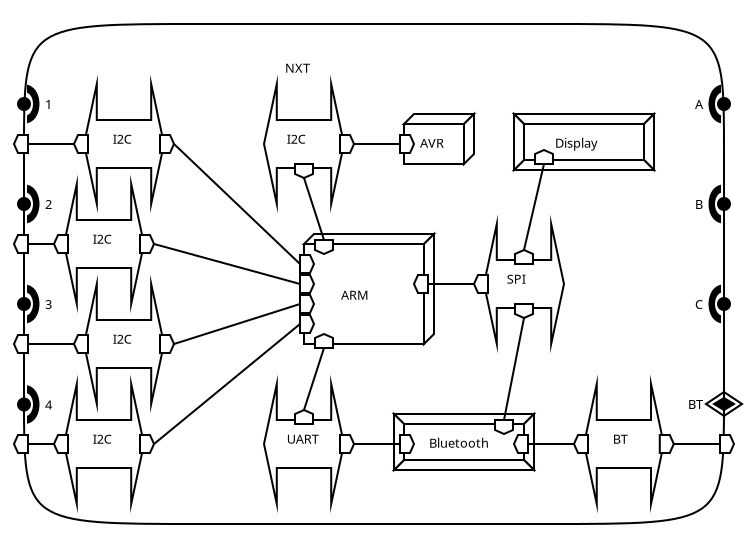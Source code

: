 <?xml version="1.0" encoding="UTF-8"?>
<dia:diagram xmlns:dia="http://www.lysator.liu.se/~alla/dia/">
  <dia:layer name="Arrière-plan" visible="true" active="true">
    <dia:object type="AADL - System" version="0" id="O0">
      <dia:attribute name="obj_pos">
        <dia:point val="0,0"/>
      </dia:attribute>
      <dia:attribute name="obj_bb">
        <dia:rectangle val="-1.15,-1.15;36.15,26.15"/>
      </dia:attribute>
      <dia:attribute name="meta">
        <dia:composite type="dict"/>
      </dia:attribute>
      <dia:attribute name="elem_corner">
        <dia:point val="0,0"/>
      </dia:attribute>
      <dia:attribute name="elem_width">
        <dia:real val="35"/>
      </dia:attribute>
      <dia:attribute name="elem_height">
        <dia:real val="25"/>
      </dia:attribute>
      <dia:attribute name="obj_pos">
        <dia:point val="0,0"/>
      </dia:attribute>
      <dia:attribute name="obj_bb">
        <dia:rectangle val="-1.15,-1.15;36.15,26.15"/>
      </dia:attribute>
      <dia:attribute name="meta">
        <dia:composite type="dict"/>
      </dia:attribute>
      <dia:attribute name="elem_corner">
        <dia:point val="0,0"/>
      </dia:attribute>
      <dia:attribute name="elem_width">
        <dia:real val="35"/>
      </dia:attribute>
      <dia:attribute name="elem_height">
        <dia:real val="25"/>
      </dia:attribute>
      <dia:attribute name="declaration">
        <dia:string>##</dia:string>
      </dia:attribute>
      <dia:attribute name="line_colour">
        <dia:color val="#000000"/>
      </dia:attribute>
      <dia:attribute name="fill_colour">
        <dia:color val="#ffffff"/>
      </dia:attribute>
      <dia:attribute name="name">
        <dia:composite type="text">
          <dia:attribute name="string">
            <dia:string>#                                                                        NXT#</dia:string>
          </dia:attribute>
          <dia:attribute name="font">
            <dia:font family="sans" style="0" name="Helvetica"/>
          </dia:attribute>
          <dia:attribute name="height">
            <dia:real val="0.8"/>
          </dia:attribute>
          <dia:attribute name="pos">
            <dia:point val="2.25,2.345"/>
          </dia:attribute>
          <dia:attribute name="color">
            <dia:color val="#000000"/>
          </dia:attribute>
          <dia:attribute name="alignment">
            <dia:enum val="0"/>
          </dia:attribute>
        </dia:composite>
      </dia:attribute>
      <dia:attribute name="aadlbox_ports">
        <dia:composite type="aadlport">
          <dia:attribute name="point">
            <dia:point val="0,6"/>
          </dia:attribute>
          <dia:attribute name="port_type">
            <dia:enum val="9"/>
          </dia:attribute>
          <dia:attribute name="port_declaration">
            <dia:string>##</dia:string>
          </dia:attribute>
        </dia:composite>
        <dia:composite type="aadlport">
          <dia:attribute name="point">
            <dia:point val="0,11"/>
          </dia:attribute>
          <dia:attribute name="port_type">
            <dia:enum val="9"/>
          </dia:attribute>
          <dia:attribute name="port_declaration">
            <dia:string>##</dia:string>
          </dia:attribute>
        </dia:composite>
        <dia:composite type="aadlport">
          <dia:attribute name="point">
            <dia:point val="0,21"/>
          </dia:attribute>
          <dia:attribute name="port_type">
            <dia:enum val="9"/>
          </dia:attribute>
          <dia:attribute name="port_declaration">
            <dia:string>##</dia:string>
          </dia:attribute>
        </dia:composite>
        <dia:composite type="aadlport">
          <dia:attribute name="point">
            <dia:point val="0,4"/>
          </dia:attribute>
          <dia:attribute name="port_type">
            <dia:enum val="20"/>
          </dia:attribute>
          <dia:attribute name="port_declaration">
            <dia:string>##</dia:string>
          </dia:attribute>
        </dia:composite>
        <dia:composite type="aadlport">
          <dia:attribute name="point">
            <dia:point val="0,16"/>
          </dia:attribute>
          <dia:attribute name="port_type">
            <dia:enum val="9"/>
          </dia:attribute>
          <dia:attribute name="port_declaration">
            <dia:string>##</dia:string>
          </dia:attribute>
        </dia:composite>
        <dia:composite type="aadlport">
          <dia:attribute name="point">
            <dia:point val="0,9"/>
          </dia:attribute>
          <dia:attribute name="port_type">
            <dia:enum val="20"/>
          </dia:attribute>
          <dia:attribute name="port_declaration">
            <dia:string>##</dia:string>
          </dia:attribute>
        </dia:composite>
        <dia:composite type="aadlport">
          <dia:attribute name="point">
            <dia:point val="0,14"/>
          </dia:attribute>
          <dia:attribute name="port_type">
            <dia:enum val="20"/>
          </dia:attribute>
          <dia:attribute name="port_declaration">
            <dia:string>##</dia:string>
          </dia:attribute>
        </dia:composite>
        <dia:composite type="aadlport">
          <dia:attribute name="point">
            <dia:point val="0,19.025"/>
          </dia:attribute>
          <dia:attribute name="port_type">
            <dia:enum val="20"/>
          </dia:attribute>
          <dia:attribute name="port_declaration">
            <dia:string>##</dia:string>
          </dia:attribute>
        </dia:composite>
        <dia:composite type="aadlport">
          <dia:attribute name="point">
            <dia:point val="35,4"/>
          </dia:attribute>
          <dia:attribute name="port_type">
            <dia:enum val="20"/>
          </dia:attribute>
          <dia:attribute name="port_declaration">
            <dia:string>##</dia:string>
          </dia:attribute>
        </dia:composite>
        <dia:composite type="aadlport">
          <dia:attribute name="point">
            <dia:point val="35,9"/>
          </dia:attribute>
          <dia:attribute name="port_type">
            <dia:enum val="20"/>
          </dia:attribute>
          <dia:attribute name="port_declaration">
            <dia:string>##</dia:string>
          </dia:attribute>
        </dia:composite>
        <dia:composite type="aadlport">
          <dia:attribute name="point">
            <dia:point val="35,14"/>
          </dia:attribute>
          <dia:attribute name="port_type">
            <dia:enum val="20"/>
          </dia:attribute>
          <dia:attribute name="port_declaration">
            <dia:string>##</dia:string>
          </dia:attribute>
        </dia:composite>
        <dia:composite type="aadlport">
          <dia:attribute name="point">
            <dia:point val="35,19"/>
          </dia:attribute>
          <dia:attribute name="port_type">
            <dia:enum val="19"/>
          </dia:attribute>
          <dia:attribute name="port_declaration">
            <dia:string>##</dia:string>
          </dia:attribute>
        </dia:composite>
        <dia:composite type="aadlport">
          <dia:attribute name="point">
            <dia:point val="35,21"/>
          </dia:attribute>
          <dia:attribute name="port_type">
            <dia:enum val="9"/>
          </dia:attribute>
          <dia:attribute name="port_declaration">
            <dia:string>##</dia:string>
          </dia:attribute>
        </dia:composite>
      </dia:attribute>
      <dia:attribute name="aadlbox_connections"/>
    </dia:object>
    <dia:object type="AADL - Device" version="0" id="O1">
      <dia:attribute name="obj_pos">
        <dia:point val="25,5"/>
      </dia:attribute>
      <dia:attribute name="obj_bb">
        <dia:rectangle val="23.85,3.85;32.15,7.95"/>
      </dia:attribute>
      <dia:attribute name="meta">
        <dia:composite type="dict"/>
      </dia:attribute>
      <dia:attribute name="elem_corner">
        <dia:point val="25,5"/>
      </dia:attribute>
      <dia:attribute name="elem_width">
        <dia:real val="6"/>
      </dia:attribute>
      <dia:attribute name="elem_height">
        <dia:real val="1.8"/>
      </dia:attribute>
      <dia:attribute name="obj_pos">
        <dia:point val="25,5"/>
      </dia:attribute>
      <dia:attribute name="obj_bb">
        <dia:rectangle val="23.85,3.85;32.15,7.95"/>
      </dia:attribute>
      <dia:attribute name="meta">
        <dia:composite type="dict"/>
      </dia:attribute>
      <dia:attribute name="elem_corner">
        <dia:point val="25,5"/>
      </dia:attribute>
      <dia:attribute name="elem_width">
        <dia:real val="6"/>
      </dia:attribute>
      <dia:attribute name="elem_height">
        <dia:real val="1.8"/>
      </dia:attribute>
      <dia:attribute name="declaration">
        <dia:string>##</dia:string>
      </dia:attribute>
      <dia:attribute name="line_colour">
        <dia:color val="#000000"/>
      </dia:attribute>
      <dia:attribute name="fill_colour">
        <dia:color val="#ffffff"/>
      </dia:attribute>
      <dia:attribute name="name">
        <dia:composite type="text">
          <dia:attribute name="string">
            <dia:string>#       Display#</dia:string>
          </dia:attribute>
          <dia:attribute name="font">
            <dia:font family="sans" style="0" name="Helvetica"/>
          </dia:attribute>
          <dia:attribute name="height">
            <dia:real val="0.8"/>
          </dia:attribute>
          <dia:attribute name="pos">
            <dia:point val="25.5,6.095"/>
          </dia:attribute>
          <dia:attribute name="color">
            <dia:color val="#000000"/>
          </dia:attribute>
          <dia:attribute name="alignment">
            <dia:enum val="0"/>
          </dia:attribute>
        </dia:composite>
      </dia:attribute>
      <dia:attribute name="aadlbox_ports">
        <dia:composite type="aadlport">
          <dia:attribute name="point">
            <dia:point val="26,6.8"/>
          </dia:attribute>
          <dia:attribute name="port_type">
            <dia:enum val="10"/>
          </dia:attribute>
          <dia:attribute name="port_declaration">
            <dia:string>##</dia:string>
          </dia:attribute>
        </dia:composite>
      </dia:attribute>
      <dia:attribute name="aadlbox_connections"/>
    </dia:object>
    <dia:object type="AADL - Device" version="0" id="O2">
      <dia:attribute name="obj_pos">
        <dia:point val="19,20"/>
      </dia:attribute>
      <dia:attribute name="obj_bb">
        <dia:rectangle val="17.85,18.85;26.15,22.95"/>
      </dia:attribute>
      <dia:attribute name="meta">
        <dia:composite type="dict"/>
      </dia:attribute>
      <dia:attribute name="elem_corner">
        <dia:point val="19,20"/>
      </dia:attribute>
      <dia:attribute name="elem_width">
        <dia:real val="6"/>
      </dia:attribute>
      <dia:attribute name="elem_height">
        <dia:real val="1.8"/>
      </dia:attribute>
      <dia:attribute name="obj_pos">
        <dia:point val="19,20"/>
      </dia:attribute>
      <dia:attribute name="obj_bb">
        <dia:rectangle val="17.85,18.85;26.15,22.95"/>
      </dia:attribute>
      <dia:attribute name="meta">
        <dia:composite type="dict"/>
      </dia:attribute>
      <dia:attribute name="elem_corner">
        <dia:point val="19,20"/>
      </dia:attribute>
      <dia:attribute name="elem_width">
        <dia:real val="6"/>
      </dia:attribute>
      <dia:attribute name="elem_height">
        <dia:real val="1.8"/>
      </dia:attribute>
      <dia:attribute name="declaration">
        <dia:string>##</dia:string>
      </dia:attribute>
      <dia:attribute name="line_colour">
        <dia:color val="#000000"/>
      </dia:attribute>
      <dia:attribute name="fill_colour">
        <dia:color val="#ffffff"/>
      </dia:attribute>
      <dia:attribute name="name">
        <dia:composite type="text">
          <dia:attribute name="string">
            <dia:string>#     Bluetooth#</dia:string>
          </dia:attribute>
          <dia:attribute name="font">
            <dia:font family="sans" style="0" name="Helvetica"/>
          </dia:attribute>
          <dia:attribute name="height">
            <dia:real val="0.8"/>
          </dia:attribute>
          <dia:attribute name="pos">
            <dia:point val="19.5,21.095"/>
          </dia:attribute>
          <dia:attribute name="color">
            <dia:color val="#000000"/>
          </dia:attribute>
          <dia:attribute name="alignment">
            <dia:enum val="0"/>
          </dia:attribute>
        </dia:composite>
      </dia:attribute>
      <dia:attribute name="aadlbox_ports">
        <dia:composite type="aadlport">
          <dia:attribute name="point">
            <dia:point val="24,20"/>
          </dia:attribute>
          <dia:attribute name="port_type">
            <dia:enum val="10"/>
          </dia:attribute>
          <dia:attribute name="port_declaration">
            <dia:string>##</dia:string>
          </dia:attribute>
        </dia:composite>
        <dia:composite type="aadlport">
          <dia:attribute name="point">
            <dia:point val="19,21"/>
          </dia:attribute>
          <dia:attribute name="port_type">
            <dia:enum val="10"/>
          </dia:attribute>
          <dia:attribute name="port_declaration">
            <dia:string>##</dia:string>
          </dia:attribute>
        </dia:composite>
        <dia:composite type="aadlport">
          <dia:attribute name="point">
            <dia:point val="25,21"/>
          </dia:attribute>
          <dia:attribute name="port_type">
            <dia:enum val="10"/>
          </dia:attribute>
          <dia:attribute name="port_declaration">
            <dia:string>##</dia:string>
          </dia:attribute>
        </dia:composite>
      </dia:attribute>
      <dia:attribute name="aadlbox_connections"/>
    </dia:object>
    <dia:object type="AADL - Bus" version="0" id="O3">
      <dia:attribute name="obj_pos">
        <dia:point val="23,10"/>
      </dia:attribute>
      <dia:attribute name="obj_bb">
        <dia:rectangle val="21.85,8.85;28.15,17.15"/>
      </dia:attribute>
      <dia:attribute name="meta">
        <dia:composite type="dict"/>
      </dia:attribute>
      <dia:attribute name="elem_corner">
        <dia:point val="23,10"/>
      </dia:attribute>
      <dia:attribute name="elem_width">
        <dia:real val="4"/>
      </dia:attribute>
      <dia:attribute name="elem_height">
        <dia:real val="6"/>
      </dia:attribute>
      <dia:attribute name="obj_pos">
        <dia:point val="23,10"/>
      </dia:attribute>
      <dia:attribute name="obj_bb">
        <dia:rectangle val="21.85,8.85;28.15,17.15"/>
      </dia:attribute>
      <dia:attribute name="meta">
        <dia:composite type="dict"/>
      </dia:attribute>
      <dia:attribute name="elem_corner">
        <dia:point val="23,10"/>
      </dia:attribute>
      <dia:attribute name="elem_width">
        <dia:real val="4"/>
      </dia:attribute>
      <dia:attribute name="elem_height">
        <dia:real val="6"/>
      </dia:attribute>
      <dia:attribute name="declaration">
        <dia:string>##</dia:string>
      </dia:attribute>
      <dia:attribute name="line_colour">
        <dia:color val="#000000"/>
      </dia:attribute>
      <dia:attribute name="fill_colour">
        <dia:color val="#ffffff"/>
      </dia:attribute>
      <dia:attribute name="name">
        <dia:composite type="text">
          <dia:attribute name="string">
            <dia:string>#SPI#</dia:string>
          </dia:attribute>
          <dia:attribute name="font">
            <dia:font family="sans" style="0" name="Helvetica"/>
          </dia:attribute>
          <dia:attribute name="height">
            <dia:real val="0.8"/>
          </dia:attribute>
          <dia:attribute name="pos">
            <dia:point val="24.14,12.895"/>
          </dia:attribute>
          <dia:attribute name="color">
            <dia:color val="#000000"/>
          </dia:attribute>
          <dia:attribute name="alignment">
            <dia:enum val="0"/>
          </dia:attribute>
        </dia:composite>
      </dia:attribute>
      <dia:attribute name="aadlbox_ports">
        <dia:composite type="aadlport">
          <dia:attribute name="point">
            <dia:point val="25,14.2"/>
          </dia:attribute>
          <dia:attribute name="port_type">
            <dia:enum val="9"/>
          </dia:attribute>
          <dia:attribute name="port_declaration">
            <dia:string>##</dia:string>
          </dia:attribute>
        </dia:composite>
        <dia:composite type="aadlport">
          <dia:attribute name="point">
            <dia:point val="23,13"/>
          </dia:attribute>
          <dia:attribute name="port_type">
            <dia:enum val="9"/>
          </dia:attribute>
          <dia:attribute name="port_declaration">
            <dia:string>##</dia:string>
          </dia:attribute>
        </dia:composite>
        <dia:composite type="aadlport">
          <dia:attribute name="point">
            <dia:point val="25,11.8"/>
          </dia:attribute>
          <dia:attribute name="port_type">
            <dia:enum val="9"/>
          </dia:attribute>
          <dia:attribute name="port_declaration">
            <dia:string>##</dia:string>
          </dia:attribute>
        </dia:composite>
      </dia:attribute>
      <dia:attribute name="aadlbox_connections"/>
    </dia:object>
    <dia:object type="AADL - Bus" version="0" id="O4">
      <dia:attribute name="obj_pos">
        <dia:point val="12,18"/>
      </dia:attribute>
      <dia:attribute name="obj_bb">
        <dia:rectangle val="10.85,16.85;17.15,25.15"/>
      </dia:attribute>
      <dia:attribute name="meta">
        <dia:composite type="dict"/>
      </dia:attribute>
      <dia:attribute name="elem_corner">
        <dia:point val="12,18"/>
      </dia:attribute>
      <dia:attribute name="elem_width">
        <dia:real val="4"/>
      </dia:attribute>
      <dia:attribute name="elem_height">
        <dia:real val="6"/>
      </dia:attribute>
      <dia:attribute name="obj_pos">
        <dia:point val="12,18"/>
      </dia:attribute>
      <dia:attribute name="obj_bb">
        <dia:rectangle val="10.85,16.85;17.15,25.15"/>
      </dia:attribute>
      <dia:attribute name="meta">
        <dia:composite type="dict"/>
      </dia:attribute>
      <dia:attribute name="elem_corner">
        <dia:point val="12,18"/>
      </dia:attribute>
      <dia:attribute name="elem_width">
        <dia:real val="4"/>
      </dia:attribute>
      <dia:attribute name="elem_height">
        <dia:real val="6"/>
      </dia:attribute>
      <dia:attribute name="declaration">
        <dia:string>##</dia:string>
      </dia:attribute>
      <dia:attribute name="line_colour">
        <dia:color val="#000000"/>
      </dia:attribute>
      <dia:attribute name="fill_colour">
        <dia:color val="#ffffff"/>
      </dia:attribute>
      <dia:attribute name="name">
        <dia:composite type="text">
          <dia:attribute name="string">
            <dia:string>#UART#</dia:string>
          </dia:attribute>
          <dia:attribute name="font">
            <dia:font family="sans" style="0" name="Helvetica"/>
          </dia:attribute>
          <dia:attribute name="height">
            <dia:real val="0.8"/>
          </dia:attribute>
          <dia:attribute name="pos">
            <dia:point val="13.14,20.895"/>
          </dia:attribute>
          <dia:attribute name="color">
            <dia:color val="#000000"/>
          </dia:attribute>
          <dia:attribute name="alignment">
            <dia:enum val="0"/>
          </dia:attribute>
        </dia:composite>
      </dia:attribute>
      <dia:attribute name="aadlbox_ports">
        <dia:composite type="aadlport">
          <dia:attribute name="point">
            <dia:point val="16,21"/>
          </dia:attribute>
          <dia:attribute name="port_type">
            <dia:enum val="9"/>
          </dia:attribute>
          <dia:attribute name="port_declaration">
            <dia:string>##</dia:string>
          </dia:attribute>
        </dia:composite>
        <dia:composite type="aadlport">
          <dia:attribute name="point">
            <dia:point val="14,19.8"/>
          </dia:attribute>
          <dia:attribute name="port_type">
            <dia:enum val="9"/>
          </dia:attribute>
          <dia:attribute name="port_declaration">
            <dia:string>##</dia:string>
          </dia:attribute>
        </dia:composite>
      </dia:attribute>
      <dia:attribute name="aadlbox_connections"/>
    </dia:object>
    <dia:object type="AADL - Bus" version="0" id="O5">
      <dia:attribute name="obj_pos">
        <dia:point val="12,3"/>
      </dia:attribute>
      <dia:attribute name="obj_bb">
        <dia:rectangle val="10.85,1.85;17.15,10.15"/>
      </dia:attribute>
      <dia:attribute name="meta">
        <dia:composite type="dict"/>
      </dia:attribute>
      <dia:attribute name="elem_corner">
        <dia:point val="12,3"/>
      </dia:attribute>
      <dia:attribute name="elem_width">
        <dia:real val="4"/>
      </dia:attribute>
      <dia:attribute name="elem_height">
        <dia:real val="6"/>
      </dia:attribute>
      <dia:attribute name="obj_pos">
        <dia:point val="12,3"/>
      </dia:attribute>
      <dia:attribute name="obj_bb">
        <dia:rectangle val="10.85,1.85;17.15,10.15"/>
      </dia:attribute>
      <dia:attribute name="meta">
        <dia:composite type="dict"/>
      </dia:attribute>
      <dia:attribute name="elem_corner">
        <dia:point val="12,3"/>
      </dia:attribute>
      <dia:attribute name="elem_width">
        <dia:real val="4"/>
      </dia:attribute>
      <dia:attribute name="elem_height">
        <dia:real val="6"/>
      </dia:attribute>
      <dia:attribute name="declaration">
        <dia:string>##</dia:string>
      </dia:attribute>
      <dia:attribute name="line_colour">
        <dia:color val="#000000"/>
      </dia:attribute>
      <dia:attribute name="fill_colour">
        <dia:color val="#ffffff"/>
      </dia:attribute>
      <dia:attribute name="name">
        <dia:composite type="text">
          <dia:attribute name="string">
            <dia:string>#I2C#</dia:string>
          </dia:attribute>
          <dia:attribute name="font">
            <dia:font family="sans" style="0" name="Helvetica"/>
          </dia:attribute>
          <dia:attribute name="height">
            <dia:real val="0.8"/>
          </dia:attribute>
          <dia:attribute name="pos">
            <dia:point val="13.14,5.895"/>
          </dia:attribute>
          <dia:attribute name="color">
            <dia:color val="#000000"/>
          </dia:attribute>
          <dia:attribute name="alignment">
            <dia:enum val="0"/>
          </dia:attribute>
        </dia:composite>
      </dia:attribute>
      <dia:attribute name="aadlbox_ports">
        <dia:composite type="aadlport">
          <dia:attribute name="point">
            <dia:point val="14,7.2"/>
          </dia:attribute>
          <dia:attribute name="port_type">
            <dia:enum val="9"/>
          </dia:attribute>
          <dia:attribute name="port_declaration">
            <dia:string>##</dia:string>
          </dia:attribute>
        </dia:composite>
        <dia:composite type="aadlport">
          <dia:attribute name="point">
            <dia:point val="16,6"/>
          </dia:attribute>
          <dia:attribute name="port_type">
            <dia:enum val="9"/>
          </dia:attribute>
          <dia:attribute name="port_declaration">
            <dia:string>##</dia:string>
          </dia:attribute>
        </dia:composite>
      </dia:attribute>
      <dia:attribute name="aadlbox_connections"/>
    </dia:object>
    <dia:object type="AADL - Processor" version="0" id="O6">
      <dia:attribute name="obj_pos">
        <dia:point val="19,5"/>
      </dia:attribute>
      <dia:attribute name="obj_bb">
        <dia:rectangle val="17.85,3.85;23.15,8.15"/>
      </dia:attribute>
      <dia:attribute name="meta">
        <dia:composite type="dict"/>
      </dia:attribute>
      <dia:attribute name="elem_corner">
        <dia:point val="19,5"/>
      </dia:attribute>
      <dia:attribute name="elem_width">
        <dia:real val="3"/>
      </dia:attribute>
      <dia:attribute name="elem_height">
        <dia:real val="2"/>
      </dia:attribute>
      <dia:attribute name="obj_pos">
        <dia:point val="19,5"/>
      </dia:attribute>
      <dia:attribute name="obj_bb">
        <dia:rectangle val="17.85,3.85;23.15,8.15"/>
      </dia:attribute>
      <dia:attribute name="meta">
        <dia:composite type="dict"/>
      </dia:attribute>
      <dia:attribute name="elem_corner">
        <dia:point val="19,5"/>
      </dia:attribute>
      <dia:attribute name="elem_width">
        <dia:real val="3"/>
      </dia:attribute>
      <dia:attribute name="elem_height">
        <dia:real val="2"/>
      </dia:attribute>
      <dia:attribute name="declaration">
        <dia:string>##</dia:string>
      </dia:attribute>
      <dia:attribute name="line_colour">
        <dia:color val="#000000"/>
      </dia:attribute>
      <dia:attribute name="fill_colour">
        <dia:color val="#ffffff"/>
      </dia:attribute>
      <dia:attribute name="name">
        <dia:composite type="text">
          <dia:attribute name="string">
            <dia:string>#  AVR#</dia:string>
          </dia:attribute>
          <dia:attribute name="font">
            <dia:font family="sans" style="0" name="Helvetica"/>
          </dia:attribute>
          <dia:attribute name="height">
            <dia:real val="0.8"/>
          </dia:attribute>
          <dia:attribute name="pos">
            <dia:point val="19.5,6.095"/>
          </dia:attribute>
          <dia:attribute name="color">
            <dia:color val="#000000"/>
          </dia:attribute>
          <dia:attribute name="alignment">
            <dia:enum val="0"/>
          </dia:attribute>
        </dia:composite>
      </dia:attribute>
      <dia:attribute name="aadlbox_ports">
        <dia:composite type="aadlport">
          <dia:attribute name="point">
            <dia:point val="19,6"/>
          </dia:attribute>
          <dia:attribute name="port_type">
            <dia:enum val="10"/>
          </dia:attribute>
          <dia:attribute name="port_declaration">
            <dia:string>##</dia:string>
          </dia:attribute>
        </dia:composite>
      </dia:attribute>
      <dia:attribute name="aadlbox_connections"/>
    </dia:object>
    <dia:object type="AADL - Bus" version="0" id="O7">
      <dia:attribute name="obj_pos">
        <dia:point val="3,3"/>
      </dia:attribute>
      <dia:attribute name="obj_bb">
        <dia:rectangle val="1.85,1.85;8.15,10.15"/>
      </dia:attribute>
      <dia:attribute name="meta">
        <dia:composite type="dict"/>
      </dia:attribute>
      <dia:attribute name="elem_corner">
        <dia:point val="3,3"/>
      </dia:attribute>
      <dia:attribute name="elem_width">
        <dia:real val="4"/>
      </dia:attribute>
      <dia:attribute name="elem_height">
        <dia:real val="6"/>
      </dia:attribute>
      <dia:attribute name="obj_pos">
        <dia:point val="3,3"/>
      </dia:attribute>
      <dia:attribute name="obj_bb">
        <dia:rectangle val="1.85,1.85;8.15,10.15"/>
      </dia:attribute>
      <dia:attribute name="meta">
        <dia:composite type="dict"/>
      </dia:attribute>
      <dia:attribute name="elem_corner">
        <dia:point val="3,3"/>
      </dia:attribute>
      <dia:attribute name="elem_width">
        <dia:real val="4"/>
      </dia:attribute>
      <dia:attribute name="elem_height">
        <dia:real val="6"/>
      </dia:attribute>
      <dia:attribute name="declaration">
        <dia:string>##</dia:string>
      </dia:attribute>
      <dia:attribute name="line_colour">
        <dia:color val="#000000"/>
      </dia:attribute>
      <dia:attribute name="fill_colour">
        <dia:color val="#ffffff"/>
      </dia:attribute>
      <dia:attribute name="name">
        <dia:composite type="text">
          <dia:attribute name="string">
            <dia:string>#  I2C#</dia:string>
          </dia:attribute>
          <dia:attribute name="font">
            <dia:font family="sans" style="0" name="Helvetica"/>
          </dia:attribute>
          <dia:attribute name="height">
            <dia:real val="0.8"/>
          </dia:attribute>
          <dia:attribute name="pos">
            <dia:point val="4.14,5.895"/>
          </dia:attribute>
          <dia:attribute name="color">
            <dia:color val="#000000"/>
          </dia:attribute>
          <dia:attribute name="alignment">
            <dia:enum val="0"/>
          </dia:attribute>
        </dia:composite>
      </dia:attribute>
      <dia:attribute name="aadlbox_ports">
        <dia:composite type="aadlport">
          <dia:attribute name="point">
            <dia:point val="7,6"/>
          </dia:attribute>
          <dia:attribute name="port_type">
            <dia:enum val="9"/>
          </dia:attribute>
          <dia:attribute name="port_declaration">
            <dia:string>##</dia:string>
          </dia:attribute>
        </dia:composite>
        <dia:composite type="aadlport">
          <dia:attribute name="point">
            <dia:point val="3,6"/>
          </dia:attribute>
          <dia:attribute name="port_type">
            <dia:enum val="9"/>
          </dia:attribute>
          <dia:attribute name="port_declaration">
            <dia:string>##</dia:string>
          </dia:attribute>
        </dia:composite>
      </dia:attribute>
      <dia:attribute name="aadlbox_connections"/>
    </dia:object>
    <dia:object type="AADL - Bus" version="0" id="O8">
      <dia:attribute name="obj_pos">
        <dia:point val="2,8"/>
      </dia:attribute>
      <dia:attribute name="obj_bb">
        <dia:rectangle val="0.85,6.85;7.15,15.15"/>
      </dia:attribute>
      <dia:attribute name="meta">
        <dia:composite type="dict"/>
      </dia:attribute>
      <dia:attribute name="elem_corner">
        <dia:point val="2,8"/>
      </dia:attribute>
      <dia:attribute name="elem_width">
        <dia:real val="4"/>
      </dia:attribute>
      <dia:attribute name="elem_height">
        <dia:real val="6"/>
      </dia:attribute>
      <dia:attribute name="obj_pos">
        <dia:point val="2,8"/>
      </dia:attribute>
      <dia:attribute name="obj_bb">
        <dia:rectangle val="0.85,6.85;7.15,15.15"/>
      </dia:attribute>
      <dia:attribute name="meta">
        <dia:composite type="dict"/>
      </dia:attribute>
      <dia:attribute name="elem_corner">
        <dia:point val="2,8"/>
      </dia:attribute>
      <dia:attribute name="elem_width">
        <dia:real val="4"/>
      </dia:attribute>
      <dia:attribute name="elem_height">
        <dia:real val="6"/>
      </dia:attribute>
      <dia:attribute name="declaration">
        <dia:string>##</dia:string>
      </dia:attribute>
      <dia:attribute name="line_colour">
        <dia:color val="#000000"/>
      </dia:attribute>
      <dia:attribute name="fill_colour">
        <dia:color val="#ffffff"/>
      </dia:attribute>
      <dia:attribute name="name">
        <dia:composite type="text">
          <dia:attribute name="string">
            <dia:string>#  I2C#</dia:string>
          </dia:attribute>
          <dia:attribute name="font">
            <dia:font family="sans" style="0" name="Helvetica"/>
          </dia:attribute>
          <dia:attribute name="height">
            <dia:real val="0.8"/>
          </dia:attribute>
          <dia:attribute name="pos">
            <dia:point val="3.14,10.895"/>
          </dia:attribute>
          <dia:attribute name="color">
            <dia:color val="#000000"/>
          </dia:attribute>
          <dia:attribute name="alignment">
            <dia:enum val="0"/>
          </dia:attribute>
        </dia:composite>
      </dia:attribute>
      <dia:attribute name="aadlbox_ports">
        <dia:composite type="aadlport">
          <dia:attribute name="point">
            <dia:point val="6,11"/>
          </dia:attribute>
          <dia:attribute name="port_type">
            <dia:enum val="9"/>
          </dia:attribute>
          <dia:attribute name="port_declaration">
            <dia:string>##</dia:string>
          </dia:attribute>
        </dia:composite>
        <dia:composite type="aadlport">
          <dia:attribute name="point">
            <dia:point val="2,11"/>
          </dia:attribute>
          <dia:attribute name="port_type">
            <dia:enum val="9"/>
          </dia:attribute>
          <dia:attribute name="port_declaration">
            <dia:string>##</dia:string>
          </dia:attribute>
        </dia:composite>
      </dia:attribute>
      <dia:attribute name="aadlbox_connections"/>
    </dia:object>
    <dia:object type="AADL - Bus" version="0" id="O9">
      <dia:attribute name="obj_pos">
        <dia:point val="3,13"/>
      </dia:attribute>
      <dia:attribute name="obj_bb">
        <dia:rectangle val="1.85,11.85;8.15,20.15"/>
      </dia:attribute>
      <dia:attribute name="meta">
        <dia:composite type="dict"/>
      </dia:attribute>
      <dia:attribute name="elem_corner">
        <dia:point val="3,13"/>
      </dia:attribute>
      <dia:attribute name="elem_width">
        <dia:real val="4"/>
      </dia:attribute>
      <dia:attribute name="elem_height">
        <dia:real val="6"/>
      </dia:attribute>
      <dia:attribute name="obj_pos">
        <dia:point val="3,13"/>
      </dia:attribute>
      <dia:attribute name="obj_bb">
        <dia:rectangle val="1.85,11.85;8.15,20.15"/>
      </dia:attribute>
      <dia:attribute name="meta">
        <dia:composite type="dict"/>
      </dia:attribute>
      <dia:attribute name="elem_corner">
        <dia:point val="3,13"/>
      </dia:attribute>
      <dia:attribute name="elem_width">
        <dia:real val="4"/>
      </dia:attribute>
      <dia:attribute name="elem_height">
        <dia:real val="6"/>
      </dia:attribute>
      <dia:attribute name="declaration">
        <dia:string>##</dia:string>
      </dia:attribute>
      <dia:attribute name="line_colour">
        <dia:color val="#000000"/>
      </dia:attribute>
      <dia:attribute name="fill_colour">
        <dia:color val="#ffffff"/>
      </dia:attribute>
      <dia:attribute name="name">
        <dia:composite type="text">
          <dia:attribute name="string">
            <dia:string>#  I2C#</dia:string>
          </dia:attribute>
          <dia:attribute name="font">
            <dia:font family="sans" style="0" name="Helvetica"/>
          </dia:attribute>
          <dia:attribute name="height">
            <dia:real val="0.8"/>
          </dia:attribute>
          <dia:attribute name="pos">
            <dia:point val="4.14,15.895"/>
          </dia:attribute>
          <dia:attribute name="color">
            <dia:color val="#000000"/>
          </dia:attribute>
          <dia:attribute name="alignment">
            <dia:enum val="0"/>
          </dia:attribute>
        </dia:composite>
      </dia:attribute>
      <dia:attribute name="aadlbox_ports">
        <dia:composite type="aadlport">
          <dia:attribute name="point">
            <dia:point val="7,16"/>
          </dia:attribute>
          <dia:attribute name="port_type">
            <dia:enum val="9"/>
          </dia:attribute>
          <dia:attribute name="port_declaration">
            <dia:string>##</dia:string>
          </dia:attribute>
        </dia:composite>
        <dia:composite type="aadlport">
          <dia:attribute name="point">
            <dia:point val="3,16"/>
          </dia:attribute>
          <dia:attribute name="port_type">
            <dia:enum val="9"/>
          </dia:attribute>
          <dia:attribute name="port_declaration">
            <dia:string>##</dia:string>
          </dia:attribute>
        </dia:composite>
      </dia:attribute>
      <dia:attribute name="aadlbox_connections"/>
    </dia:object>
    <dia:object type="AADL - Bus" version="0" id="O10">
      <dia:attribute name="obj_pos">
        <dia:point val="2,18"/>
      </dia:attribute>
      <dia:attribute name="obj_bb">
        <dia:rectangle val="0.85,16.85;7.15,25.15"/>
      </dia:attribute>
      <dia:attribute name="meta">
        <dia:composite type="dict"/>
      </dia:attribute>
      <dia:attribute name="elem_corner">
        <dia:point val="2,18"/>
      </dia:attribute>
      <dia:attribute name="elem_width">
        <dia:real val="4"/>
      </dia:attribute>
      <dia:attribute name="elem_height">
        <dia:real val="6"/>
      </dia:attribute>
      <dia:attribute name="obj_pos">
        <dia:point val="2,18"/>
      </dia:attribute>
      <dia:attribute name="obj_bb">
        <dia:rectangle val="0.85,16.85;7.15,25.15"/>
      </dia:attribute>
      <dia:attribute name="meta">
        <dia:composite type="dict"/>
      </dia:attribute>
      <dia:attribute name="elem_corner">
        <dia:point val="2,18"/>
      </dia:attribute>
      <dia:attribute name="elem_width">
        <dia:real val="4"/>
      </dia:attribute>
      <dia:attribute name="elem_height">
        <dia:real val="6"/>
      </dia:attribute>
      <dia:attribute name="declaration">
        <dia:string>##</dia:string>
      </dia:attribute>
      <dia:attribute name="line_colour">
        <dia:color val="#000000"/>
      </dia:attribute>
      <dia:attribute name="fill_colour">
        <dia:color val="#ffffff"/>
      </dia:attribute>
      <dia:attribute name="name">
        <dia:composite type="text">
          <dia:attribute name="string">
            <dia:string>#  I2C#</dia:string>
          </dia:attribute>
          <dia:attribute name="font">
            <dia:font family="sans" style="0" name="Helvetica"/>
          </dia:attribute>
          <dia:attribute name="height">
            <dia:real val="0.8"/>
          </dia:attribute>
          <dia:attribute name="pos">
            <dia:point val="3.14,20.895"/>
          </dia:attribute>
          <dia:attribute name="color">
            <dia:color val="#000000"/>
          </dia:attribute>
          <dia:attribute name="alignment">
            <dia:enum val="0"/>
          </dia:attribute>
        </dia:composite>
      </dia:attribute>
      <dia:attribute name="aadlbox_ports">
        <dia:composite type="aadlport">
          <dia:attribute name="point">
            <dia:point val="6,21"/>
          </dia:attribute>
          <dia:attribute name="port_type">
            <dia:enum val="9"/>
          </dia:attribute>
          <dia:attribute name="port_declaration">
            <dia:string>##</dia:string>
          </dia:attribute>
        </dia:composite>
        <dia:composite type="aadlport">
          <dia:attribute name="point">
            <dia:point val="2,21"/>
          </dia:attribute>
          <dia:attribute name="port_type">
            <dia:enum val="9"/>
          </dia:attribute>
          <dia:attribute name="port_declaration">
            <dia:string>##</dia:string>
          </dia:attribute>
        </dia:composite>
      </dia:attribute>
      <dia:attribute name="aadlbox_connections"/>
    </dia:object>
    <dia:object type="AADL - Processor" version="0" id="O11">
      <dia:attribute name="obj_pos">
        <dia:point val="14,11"/>
      </dia:attribute>
      <dia:attribute name="obj_bb">
        <dia:rectangle val="12.85,9.85;21.15,17.15"/>
      </dia:attribute>
      <dia:attribute name="meta">
        <dia:composite type="dict"/>
      </dia:attribute>
      <dia:attribute name="elem_corner">
        <dia:point val="14,11"/>
      </dia:attribute>
      <dia:attribute name="elem_width">
        <dia:real val="6"/>
      </dia:attribute>
      <dia:attribute name="elem_height">
        <dia:real val="5"/>
      </dia:attribute>
      <dia:attribute name="obj_pos">
        <dia:point val="14,11"/>
      </dia:attribute>
      <dia:attribute name="obj_bb">
        <dia:rectangle val="12.85,9.85;21.15,17.15"/>
      </dia:attribute>
      <dia:attribute name="meta">
        <dia:composite type="dict"/>
      </dia:attribute>
      <dia:attribute name="elem_corner">
        <dia:point val="14,11"/>
      </dia:attribute>
      <dia:attribute name="elem_width">
        <dia:real val="6"/>
      </dia:attribute>
      <dia:attribute name="elem_height">
        <dia:real val="5"/>
      </dia:attribute>
      <dia:attribute name="declaration">
        <dia:string>##</dia:string>
      </dia:attribute>
      <dia:attribute name="line_colour">
        <dia:color val="#000000"/>
      </dia:attribute>
      <dia:attribute name="fill_colour">
        <dia:color val="#ffffff"/>
      </dia:attribute>
      <dia:attribute name="name">
        <dia:composite type="text">
          <dia:attribute name="string">
            <dia:string>#

         ARM#</dia:string>
          </dia:attribute>
          <dia:attribute name="font">
            <dia:font family="sans" style="0" name="Helvetica"/>
          </dia:attribute>
          <dia:attribute name="height">
            <dia:real val="0.8"/>
          </dia:attribute>
          <dia:attribute name="pos">
            <dia:point val="14.5,12.095"/>
          </dia:attribute>
          <dia:attribute name="color">
            <dia:color val="#000000"/>
          </dia:attribute>
          <dia:attribute name="alignment">
            <dia:enum val="0"/>
          </dia:attribute>
        </dia:composite>
      </dia:attribute>
      <dia:attribute name="aadlbox_ports">
        <dia:composite type="aadlport">
          <dia:attribute name="point">
            <dia:point val="20,13"/>
          </dia:attribute>
          <dia:attribute name="port_type">
            <dia:enum val="10"/>
          </dia:attribute>
          <dia:attribute name="port_declaration">
            <dia:string>##</dia:string>
          </dia:attribute>
        </dia:composite>
        <dia:composite type="aadlport">
          <dia:attribute name="point">
            <dia:point val="14,14"/>
          </dia:attribute>
          <dia:attribute name="port_type">
            <dia:enum val="10"/>
          </dia:attribute>
          <dia:attribute name="port_declaration">
            <dia:string>##</dia:string>
          </dia:attribute>
        </dia:composite>
        <dia:composite type="aadlport">
          <dia:attribute name="point">
            <dia:point val="14,13"/>
          </dia:attribute>
          <dia:attribute name="port_type">
            <dia:enum val="10"/>
          </dia:attribute>
          <dia:attribute name="port_declaration">
            <dia:string>##</dia:string>
          </dia:attribute>
        </dia:composite>
        <dia:composite type="aadlport">
          <dia:attribute name="point">
            <dia:point val="14,12"/>
          </dia:attribute>
          <dia:attribute name="port_type">
            <dia:enum val="10"/>
          </dia:attribute>
          <dia:attribute name="port_declaration">
            <dia:string>##</dia:string>
          </dia:attribute>
        </dia:composite>
        <dia:composite type="aadlport">
          <dia:attribute name="point">
            <dia:point val="14,15"/>
          </dia:attribute>
          <dia:attribute name="port_type">
            <dia:enum val="10"/>
          </dia:attribute>
          <dia:attribute name="port_declaration">
            <dia:string>##</dia:string>
          </dia:attribute>
        </dia:composite>
        <dia:composite type="aadlport">
          <dia:attribute name="point">
            <dia:point val="15,11"/>
          </dia:attribute>
          <dia:attribute name="port_type">
            <dia:enum val="10"/>
          </dia:attribute>
          <dia:attribute name="port_declaration">
            <dia:string>##</dia:string>
          </dia:attribute>
        </dia:composite>
        <dia:composite type="aadlport">
          <dia:attribute name="point">
            <dia:point val="15,16"/>
          </dia:attribute>
          <dia:attribute name="port_type">
            <dia:enum val="10"/>
          </dia:attribute>
          <dia:attribute name="port_declaration">
            <dia:string>##</dia:string>
          </dia:attribute>
        </dia:composite>
      </dia:attribute>
      <dia:attribute name="aadlbox_connections"/>
    </dia:object>
    <dia:object type="Standard - PolyLine" version="0" id="O12">
      <dia:attribute name="obj_pos">
        <dia:point val="6.5,11"/>
      </dia:attribute>
      <dia:attribute name="obj_bb">
        <dia:rectangle val="6.439,10.939;13.861,13.061"/>
      </dia:attribute>
      <dia:attribute name="poly_points">
        <dia:point val="6.5,11"/>
        <dia:point val="13.8,13"/>
      </dia:attribute>
      <dia:connections>
        <dia:connection handle="0" to="O8" connection="1"/>
        <dia:connection handle="1" to="O11" connection="4"/>
      </dia:connections>
    </dia:object>
    <dia:object type="Standard - PolyLine" version="0" id="O13">
      <dia:attribute name="obj_pos">
        <dia:point val="6.5,21"/>
      </dia:attribute>
      <dia:attribute name="obj_bb">
        <dia:rectangle val="6.43,14.93;13.87,21.07"/>
      </dia:attribute>
      <dia:attribute name="poly_points">
        <dia:point val="6.5,21"/>
        <dia:point val="13.8,15"/>
      </dia:attribute>
      <dia:connections>
        <dia:connection handle="0" to="O10" connection="1"/>
        <dia:connection handle="1" to="O11" connection="8"/>
      </dia:connections>
    </dia:object>
    <dia:object type="Standard - PolyLine" version="0" id="O14">
      <dia:attribute name="obj_pos">
        <dia:point val="7.5,16"/>
      </dia:attribute>
      <dia:attribute name="obj_bb">
        <dia:rectangle val="7.437,13.937;13.863,16.063"/>
      </dia:attribute>
      <dia:attribute name="poly_points">
        <dia:point val="7.5,16"/>
        <dia:point val="13.8,14"/>
      </dia:attribute>
      <dia:connections>
        <dia:connection handle="0" to="O9" connection="1"/>
        <dia:connection handle="1" to="O11" connection="2"/>
      </dia:connections>
    </dia:object>
    <dia:object type="Standard - PolyLine" version="0" id="O15">
      <dia:attribute name="obj_pos">
        <dia:point val="7.5,6"/>
      </dia:attribute>
      <dia:attribute name="obj_bb">
        <dia:rectangle val="7.429,5.929;13.871,12.071"/>
      </dia:attribute>
      <dia:attribute name="poly_points">
        <dia:point val="7.5,6"/>
        <dia:point val="13.8,12"/>
      </dia:attribute>
      <dia:connections>
        <dia:connection handle="0" to="O7" connection="1"/>
        <dia:connection handle="1" to="O11" connection="6"/>
      </dia:connections>
    </dia:object>
    <dia:object type="Standard - Line" version="0" id="O16">
      <dia:attribute name="obj_pos">
        <dia:point val="15,10.8"/>
      </dia:attribute>
      <dia:attribute name="obj_bb">
        <dia:rectangle val="13.937,7.637;15.063,10.863"/>
      </dia:attribute>
      <dia:attribute name="conn_endpoints">
        <dia:point val="15,10.8"/>
        <dia:point val="14,7.7"/>
      </dia:attribute>
      <dia:attribute name="numcp">
        <dia:int val="1"/>
      </dia:attribute>
      <dia:connections>
        <dia:connection handle="0" to="O11" connection="10"/>
        <dia:connection handle="1" to="O5" connection="1"/>
      </dia:connections>
    </dia:object>
    <dia:object type="Standard - Line" version="0" id="O17">
      <dia:attribute name="obj_pos">
        <dia:point val="16.5,6"/>
      </dia:attribute>
      <dia:attribute name="obj_bb">
        <dia:rectangle val="16.45,5.95;18.85,6.05"/>
      </dia:attribute>
      <dia:attribute name="conn_endpoints">
        <dia:point val="16.5,6"/>
        <dia:point val="18.8,6"/>
      </dia:attribute>
      <dia:attribute name="numcp">
        <dia:int val="1"/>
      </dia:attribute>
      <dia:connections>
        <dia:connection handle="0" to="O5" connection="3"/>
        <dia:connection handle="1" to="O6" connection="0"/>
      </dia:connections>
    </dia:object>
    <dia:object type="Standard - PolyLine" version="0" id="O18">
      <dia:attribute name="obj_pos">
        <dia:point val="20.2,13"/>
      </dia:attribute>
      <dia:attribute name="obj_bb">
        <dia:rectangle val="20.15,12.95;22.55,13.05"/>
      </dia:attribute>
      <dia:attribute name="poly_points">
        <dia:point val="20.2,13"/>
        <dia:point val="22.5,13"/>
      </dia:attribute>
      <dia:connections>
        <dia:connection handle="0" to="O11" connection="0"/>
        <dia:connection handle="1" to="O3" connection="3"/>
      </dia:connections>
    </dia:object>
    <dia:object type="Standard - PolyLine" version="0" id="O19">
      <dia:attribute name="obj_pos">
        <dia:point val="14,19.3"/>
      </dia:attribute>
      <dia:attribute name="obj_bb">
        <dia:rectangle val="13.937,16.137;15.063,19.363"/>
      </dia:attribute>
      <dia:attribute name="poly_points">
        <dia:point val="14,19.3"/>
        <dia:point val="15,16.2"/>
      </dia:attribute>
      <dia:connections>
        <dia:connection handle="0" to="O4" connection="3"/>
        <dia:connection handle="1" to="O11" connection="12"/>
      </dia:connections>
    </dia:object>
    <dia:object type="Standard - Line" version="0" id="O20">
      <dia:attribute name="obj_pos">
        <dia:point val="25,14.7"/>
      </dia:attribute>
      <dia:attribute name="obj_bb">
        <dia:rectangle val="23.941,14.641;25.059,19.859"/>
      </dia:attribute>
      <dia:attribute name="conn_endpoints">
        <dia:point val="25,14.7"/>
        <dia:point val="24,19.8"/>
      </dia:attribute>
      <dia:attribute name="numcp">
        <dia:int val="1"/>
      </dia:attribute>
      <dia:connections>
        <dia:connection handle="0" to="O3" connection="1"/>
        <dia:connection handle="1" to="O2" connection="0"/>
      </dia:connections>
    </dia:object>
    <dia:object type="Standard - Line" version="0" id="O21">
      <dia:attribute name="obj_pos">
        <dia:point val="16.5,21"/>
      </dia:attribute>
      <dia:attribute name="obj_bb">
        <dia:rectangle val="16.45,20.95;18.85,21.05"/>
      </dia:attribute>
      <dia:attribute name="conn_endpoints">
        <dia:point val="16.5,21"/>
        <dia:point val="18.8,21"/>
      </dia:attribute>
      <dia:attribute name="numcp">
        <dia:int val="1"/>
      </dia:attribute>
      <dia:connections>
        <dia:connection handle="0" to="O4" connection="1"/>
        <dia:connection handle="1" to="O2" connection="2"/>
      </dia:connections>
    </dia:object>
    <dia:object type="Standard - Line" version="0" id="O22">
      <dia:attribute name="obj_pos">
        <dia:point val="26,7"/>
      </dia:attribute>
      <dia:attribute name="obj_bb">
        <dia:rectangle val="24.94,6.94;26.06,11.36"/>
      </dia:attribute>
      <dia:attribute name="conn_endpoints">
        <dia:point val="26,7"/>
        <dia:point val="25,11.3"/>
      </dia:attribute>
      <dia:attribute name="numcp">
        <dia:int val="1"/>
      </dia:attribute>
      <dia:connections>
        <dia:connection handle="0" to="O1" connection="0"/>
        <dia:connection handle="1" to="O3" connection="5"/>
      </dia:connections>
    </dia:object>
    <dia:object type="Standard - PolyLine" version="0" id="O23">
      <dia:attribute name="obj_pos">
        <dia:point val="0.2,6"/>
      </dia:attribute>
      <dia:attribute name="obj_bb">
        <dia:rectangle val="0.15,5.95;2.55,6.05"/>
      </dia:attribute>
      <dia:attribute name="poly_points">
        <dia:point val="0.2,6"/>
        <dia:point val="2.5,6"/>
      </dia:attribute>
      <dia:connections>
        <dia:connection handle="0" to="O0" connection="0"/>
        <dia:connection handle="1" to="O7" connection="3"/>
      </dia:connections>
    </dia:object>
    <dia:object type="Standard - Line" version="0" id="O24">
      <dia:attribute name="obj_pos">
        <dia:point val="0.2,11"/>
      </dia:attribute>
      <dia:attribute name="obj_bb">
        <dia:rectangle val="0.15,10.95;1.55,11.05"/>
      </dia:attribute>
      <dia:attribute name="conn_endpoints">
        <dia:point val="0.2,11"/>
        <dia:point val="1.5,11"/>
      </dia:attribute>
      <dia:attribute name="numcp">
        <dia:int val="1"/>
      </dia:attribute>
      <dia:connections>
        <dia:connection handle="0" to="O0" connection="2"/>
        <dia:connection handle="1" to="O8" connection="3"/>
      </dia:connections>
    </dia:object>
    <dia:object type="Standard - Line" version="0" id="O25">
      <dia:attribute name="obj_pos">
        <dia:point val="2.5,16"/>
      </dia:attribute>
      <dia:attribute name="obj_bb">
        <dia:rectangle val="0.15,15.95;2.55,16.05"/>
      </dia:attribute>
      <dia:attribute name="conn_endpoints">
        <dia:point val="2.5,16"/>
        <dia:point val="0.2,16"/>
      </dia:attribute>
      <dia:attribute name="numcp">
        <dia:int val="1"/>
      </dia:attribute>
      <dia:connections>
        <dia:connection handle="0" to="O9" connection="3"/>
        <dia:connection handle="1" to="O0" connection="8"/>
      </dia:connections>
      <dia:childnode parent="O0"/>
    </dia:object>
    <dia:object type="Standard - Line" version="0" id="O26">
      <dia:attribute name="obj_pos">
        <dia:point val="1.5,21"/>
      </dia:attribute>
      <dia:attribute name="obj_bb">
        <dia:rectangle val="0.15,20.95;1.55,21.05"/>
      </dia:attribute>
      <dia:attribute name="conn_endpoints">
        <dia:point val="1.5,21"/>
        <dia:point val="0.2,21"/>
      </dia:attribute>
      <dia:attribute name="numcp">
        <dia:int val="1"/>
      </dia:attribute>
      <dia:connections>
        <dia:connection handle="0" to="O10" connection="3"/>
        <dia:connection handle="1" to="O0" connection="4"/>
      </dia:connections>
      <dia:childnode parent="O0"/>
    </dia:object>
    <dia:object type="Standard - Text" version="1" id="O27">
      <dia:attribute name="obj_pos">
        <dia:point val="0.9,4"/>
      </dia:attribute>
      <dia:attribute name="obj_bb">
        <dia:rectangle val="0.9,3.626;1.51,4.374"/>
      </dia:attribute>
      <dia:attribute name="text">
        <dia:composite type="text">
          <dia:attribute name="string">
            <dia:string># 1#</dia:string>
          </dia:attribute>
          <dia:attribute name="font">
            <dia:font family="sans" style="0" name="Helvetica"/>
          </dia:attribute>
          <dia:attribute name="height">
            <dia:real val="0.8"/>
          </dia:attribute>
          <dia:attribute name="pos">
            <dia:point val="0.9,4.221"/>
          </dia:attribute>
          <dia:attribute name="color">
            <dia:color val="#000000"/>
          </dia:attribute>
          <dia:attribute name="alignment">
            <dia:enum val="0"/>
          </dia:attribute>
        </dia:composite>
      </dia:attribute>
      <dia:attribute name="valign">
        <dia:enum val="2"/>
      </dia:attribute>
      <dia:connections>
        <dia:connection handle="0" to="O0" connection="6"/>
      </dia:connections>
    </dia:object>
    <dia:object type="Standard - Text" version="1" id="O28">
      <dia:attribute name="obj_pos">
        <dia:point val="0.9,9"/>
      </dia:attribute>
      <dia:attribute name="obj_bb">
        <dia:rectangle val="0.9,8.626;1.51,9.374"/>
      </dia:attribute>
      <dia:attribute name="text">
        <dia:composite type="text">
          <dia:attribute name="string">
            <dia:string># 2#</dia:string>
          </dia:attribute>
          <dia:attribute name="font">
            <dia:font family="sans" style="0" name="Helvetica"/>
          </dia:attribute>
          <dia:attribute name="height">
            <dia:real val="0.8"/>
          </dia:attribute>
          <dia:attribute name="pos">
            <dia:point val="0.9,9.221"/>
          </dia:attribute>
          <dia:attribute name="color">
            <dia:color val="#000000"/>
          </dia:attribute>
          <dia:attribute name="alignment">
            <dia:enum val="0"/>
          </dia:attribute>
        </dia:composite>
      </dia:attribute>
      <dia:attribute name="valign">
        <dia:enum val="2"/>
      </dia:attribute>
      <dia:connections>
        <dia:connection handle="0" to="O0" connection="10"/>
      </dia:connections>
    </dia:object>
    <dia:object type="Standard - Text" version="1" id="O29">
      <dia:attribute name="obj_pos">
        <dia:point val="0.9,14"/>
      </dia:attribute>
      <dia:attribute name="obj_bb">
        <dia:rectangle val="0.9,13.626;1.51,14.374"/>
      </dia:attribute>
      <dia:attribute name="text">
        <dia:composite type="text">
          <dia:attribute name="string">
            <dia:string># 3#</dia:string>
          </dia:attribute>
          <dia:attribute name="font">
            <dia:font family="sans" style="0" name="Helvetica"/>
          </dia:attribute>
          <dia:attribute name="height">
            <dia:real val="0.8"/>
          </dia:attribute>
          <dia:attribute name="pos">
            <dia:point val="0.9,14.221"/>
          </dia:attribute>
          <dia:attribute name="color">
            <dia:color val="#000000"/>
          </dia:attribute>
          <dia:attribute name="alignment">
            <dia:enum val="0"/>
          </dia:attribute>
        </dia:composite>
      </dia:attribute>
      <dia:attribute name="valign">
        <dia:enum val="2"/>
      </dia:attribute>
      <dia:connections>
        <dia:connection handle="0" to="O0" connection="12"/>
      </dia:connections>
    </dia:object>
    <dia:object type="Standard - Text" version="1" id="O30">
      <dia:attribute name="obj_pos">
        <dia:point val="0.9,19.025"/>
      </dia:attribute>
      <dia:attribute name="obj_bb">
        <dia:rectangle val="0.9,18.651;1.51,19.399"/>
      </dia:attribute>
      <dia:attribute name="text">
        <dia:composite type="text">
          <dia:attribute name="string">
            <dia:string># 4#</dia:string>
          </dia:attribute>
          <dia:attribute name="font">
            <dia:font family="sans" style="0" name="Helvetica"/>
          </dia:attribute>
          <dia:attribute name="height">
            <dia:real val="0.8"/>
          </dia:attribute>
          <dia:attribute name="pos">
            <dia:point val="0.9,19.246"/>
          </dia:attribute>
          <dia:attribute name="color">
            <dia:color val="#000000"/>
          </dia:attribute>
          <dia:attribute name="alignment">
            <dia:enum val="0"/>
          </dia:attribute>
        </dia:composite>
      </dia:attribute>
      <dia:attribute name="valign">
        <dia:enum val="2"/>
      </dia:attribute>
      <dia:connections>
        <dia:connection handle="0" to="O0" connection="14"/>
      </dia:connections>
    </dia:object>
    <dia:object type="Standard - Text" version="1" id="O31">
      <dia:attribute name="obj_pos">
        <dia:point val="34.1,4"/>
      </dia:attribute>
      <dia:attribute name="obj_bb">
        <dia:rectangle val="33.46,3.626;34.1,4.374"/>
      </dia:attribute>
      <dia:attribute name="text">
        <dia:composite type="text">
          <dia:attribute name="string">
            <dia:string>#A #</dia:string>
          </dia:attribute>
          <dia:attribute name="font">
            <dia:font family="sans" style="0" name="Helvetica"/>
          </dia:attribute>
          <dia:attribute name="height">
            <dia:real val="0.8"/>
          </dia:attribute>
          <dia:attribute name="pos">
            <dia:point val="34.1,4.221"/>
          </dia:attribute>
          <dia:attribute name="color">
            <dia:color val="#000000"/>
          </dia:attribute>
          <dia:attribute name="alignment">
            <dia:enum val="2"/>
          </dia:attribute>
        </dia:composite>
      </dia:attribute>
      <dia:attribute name="valign">
        <dia:enum val="2"/>
      </dia:attribute>
      <dia:connections>
        <dia:connection handle="0" to="O0" connection="16"/>
      </dia:connections>
    </dia:object>
    <dia:object type="Standard - Text" version="1" id="O32">
      <dia:attribute name="obj_pos">
        <dia:point val="34.1,9"/>
      </dia:attribute>
      <dia:attribute name="obj_bb">
        <dia:rectangle val="33.458,8.626;34.1,9.374"/>
      </dia:attribute>
      <dia:attribute name="text">
        <dia:composite type="text">
          <dia:attribute name="string">
            <dia:string>#B #</dia:string>
          </dia:attribute>
          <dia:attribute name="font">
            <dia:font family="sans" style="0" name="Helvetica"/>
          </dia:attribute>
          <dia:attribute name="height">
            <dia:real val="0.8"/>
          </dia:attribute>
          <dia:attribute name="pos">
            <dia:point val="34.1,9.221"/>
          </dia:attribute>
          <dia:attribute name="color">
            <dia:color val="#000000"/>
          </dia:attribute>
          <dia:attribute name="alignment">
            <dia:enum val="2"/>
          </dia:attribute>
        </dia:composite>
      </dia:attribute>
      <dia:attribute name="valign">
        <dia:enum val="2"/>
      </dia:attribute>
      <dia:connections>
        <dia:connection handle="0" to="O0" connection="18"/>
      </dia:connections>
    </dia:object>
    <dia:object type="Standard - Text" version="1" id="O33">
      <dia:attribute name="obj_pos">
        <dia:point val="34.1,14"/>
      </dia:attribute>
      <dia:attribute name="obj_bb">
        <dia:rectangle val="33.45,13.626;34.1,14.374"/>
      </dia:attribute>
      <dia:attribute name="text">
        <dia:composite type="text">
          <dia:attribute name="string">
            <dia:string>#C #</dia:string>
          </dia:attribute>
          <dia:attribute name="font">
            <dia:font family="sans" style="0" name="Helvetica"/>
          </dia:attribute>
          <dia:attribute name="height">
            <dia:real val="0.8"/>
          </dia:attribute>
          <dia:attribute name="pos">
            <dia:point val="34.1,14.221"/>
          </dia:attribute>
          <dia:attribute name="color">
            <dia:color val="#000000"/>
          </dia:attribute>
          <dia:attribute name="alignment">
            <dia:enum val="2"/>
          </dia:attribute>
        </dia:composite>
      </dia:attribute>
      <dia:attribute name="valign">
        <dia:enum val="2"/>
      </dia:attribute>
      <dia:connections>
        <dia:connection handle="0" to="O0" connection="20"/>
      </dia:connections>
    </dia:object>
    <dia:object type="AADL - Bus" version="0" id="O34">
      <dia:attribute name="obj_pos">
        <dia:point val="28,18"/>
      </dia:attribute>
      <dia:attribute name="obj_bb">
        <dia:rectangle val="26.85,16.85;33.14,25.15"/>
      </dia:attribute>
      <dia:attribute name="meta">
        <dia:composite type="dict"/>
      </dia:attribute>
      <dia:attribute name="elem_corner">
        <dia:point val="28,18"/>
      </dia:attribute>
      <dia:attribute name="elem_width">
        <dia:real val="3.99"/>
      </dia:attribute>
      <dia:attribute name="elem_height">
        <dia:real val="6"/>
      </dia:attribute>
      <dia:attribute name="obj_pos">
        <dia:point val="28,18"/>
      </dia:attribute>
      <dia:attribute name="obj_bb">
        <dia:rectangle val="26.85,16.85;33.14,25.15"/>
      </dia:attribute>
      <dia:attribute name="meta">
        <dia:composite type="dict"/>
      </dia:attribute>
      <dia:attribute name="elem_corner">
        <dia:point val="28,18"/>
      </dia:attribute>
      <dia:attribute name="elem_width">
        <dia:real val="3.99"/>
      </dia:attribute>
      <dia:attribute name="elem_height">
        <dia:real val="6"/>
      </dia:attribute>
      <dia:attribute name="declaration">
        <dia:string>##</dia:string>
      </dia:attribute>
      <dia:attribute name="line_colour">
        <dia:color val="#000000"/>
      </dia:attribute>
      <dia:attribute name="fill_colour">
        <dia:color val="#ffffff"/>
      </dia:attribute>
      <dia:attribute name="name">
        <dia:composite type="text">
          <dia:attribute name="string">
            <dia:string>#  BT#</dia:string>
          </dia:attribute>
          <dia:attribute name="font">
            <dia:font family="sans" style="0" name="Helvetica"/>
          </dia:attribute>
          <dia:attribute name="height">
            <dia:real val="0.8"/>
          </dia:attribute>
          <dia:attribute name="pos">
            <dia:point val="29.138,20.895"/>
          </dia:attribute>
          <dia:attribute name="color">
            <dia:color val="#000000"/>
          </dia:attribute>
          <dia:attribute name="alignment">
            <dia:enum val="0"/>
          </dia:attribute>
        </dia:composite>
      </dia:attribute>
      <dia:attribute name="aadlbox_ports">
        <dia:composite type="aadlport">
          <dia:attribute name="point">
            <dia:point val="31.99,21"/>
          </dia:attribute>
          <dia:attribute name="port_type">
            <dia:enum val="9"/>
          </dia:attribute>
          <dia:attribute name="port_declaration">
            <dia:string>##</dia:string>
          </dia:attribute>
        </dia:composite>
        <dia:composite type="aadlport">
          <dia:attribute name="point">
            <dia:point val="28,21"/>
          </dia:attribute>
          <dia:attribute name="port_type">
            <dia:enum val="9"/>
          </dia:attribute>
          <dia:attribute name="port_declaration">
            <dia:string>##</dia:string>
          </dia:attribute>
        </dia:composite>
      </dia:attribute>
      <dia:attribute name="aadlbox_connections"/>
    </dia:object>
    <dia:object type="Standard - Text" version="1" id="O35">
      <dia:attribute name="obj_pos">
        <dia:point val="34.1,19"/>
      </dia:attribute>
      <dia:attribute name="obj_bb">
        <dia:rectangle val="33.068,18.626;34.1,19.374"/>
      </dia:attribute>
      <dia:attribute name="text">
        <dia:composite type="text">
          <dia:attribute name="string">
            <dia:string>#BT #</dia:string>
          </dia:attribute>
          <dia:attribute name="font">
            <dia:font family="sans" style="0" name="Helvetica"/>
          </dia:attribute>
          <dia:attribute name="height">
            <dia:real val="0.8"/>
          </dia:attribute>
          <dia:attribute name="pos">
            <dia:point val="34.1,19.221"/>
          </dia:attribute>
          <dia:attribute name="color">
            <dia:color val="#000000"/>
          </dia:attribute>
          <dia:attribute name="alignment">
            <dia:enum val="2"/>
          </dia:attribute>
        </dia:composite>
      </dia:attribute>
      <dia:attribute name="valign">
        <dia:enum val="2"/>
      </dia:attribute>
      <dia:connections>
        <dia:connection handle="0" to="O0" connection="22"/>
      </dia:connections>
    </dia:object>
    <dia:object type="Standard - Line" version="0" id="O36">
      <dia:attribute name="obj_pos">
        <dia:point val="25.2,21"/>
      </dia:attribute>
      <dia:attribute name="obj_bb">
        <dia:rectangle val="25.15,20.95;27.55,21.05"/>
      </dia:attribute>
      <dia:attribute name="conn_endpoints">
        <dia:point val="25.2,21"/>
        <dia:point val="27.5,21"/>
      </dia:attribute>
      <dia:attribute name="numcp">
        <dia:int val="1"/>
      </dia:attribute>
      <dia:connections>
        <dia:connection handle="0" to="O2" connection="4"/>
        <dia:connection handle="1" to="O34" connection="3"/>
      </dia:connections>
      <dia:childnode parent="O0"/>
    </dia:object>
    <dia:object type="Standard - Line" version="0" id="O37">
      <dia:attribute name="obj_pos">
        <dia:point val="32.49,21"/>
      </dia:attribute>
      <dia:attribute name="obj_bb">
        <dia:rectangle val="32.44,20.95;34.85,21.05"/>
      </dia:attribute>
      <dia:attribute name="conn_endpoints">
        <dia:point val="32.49,21"/>
        <dia:point val="34.8,21"/>
      </dia:attribute>
      <dia:attribute name="numcp">
        <dia:int val="1"/>
      </dia:attribute>
      <dia:connections>
        <dia:connection handle="0" to="O34" connection="1"/>
        <dia:connection handle="1" to="O0" connection="24"/>
      </dia:connections>
      <dia:childnode parent="O0"/>
    </dia:object>
  </dia:layer>
</dia:diagram>

